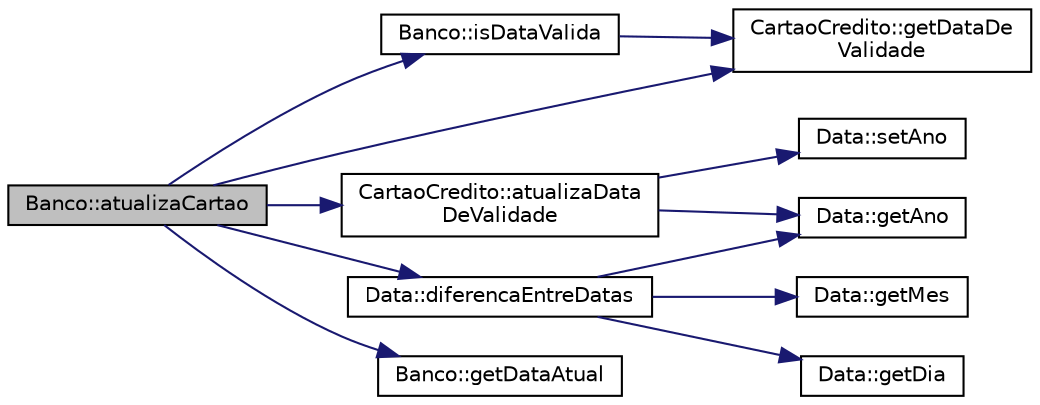 digraph "Banco::atualizaCartao"
{
  edge [fontname="Helvetica",fontsize="10",labelfontname="Helvetica",labelfontsize="10"];
  node [fontname="Helvetica",fontsize="10",shape=record];
  rankdir="LR";
  Node10 [label="Banco::atualizaCartao",height=0.2,width=0.4,color="black", fillcolor="grey75", style="filled", fontcolor="black"];
  Node10 -> Node11 [color="midnightblue",fontsize="10",style="solid",fontname="Helvetica"];
  Node11 [label="Banco::isDataValida",height=0.2,width=0.4,color="black", fillcolor="white", style="filled",URL="$class_banco.html#ac469cc9db5980081701bf9eb27a7e612",tooltip="Verifica se uma data e valida. "];
  Node11 -> Node12 [color="midnightblue",fontsize="10",style="solid",fontname="Helvetica"];
  Node12 [label="CartaoCredito::getDataDe\lValidade",height=0.2,width=0.4,color="black", fillcolor="white", style="filled",URL="$class_cartao_credito.html#ab28b73bbecc20b5c23348e1172230533",tooltip="Devolve a data de validade do cartao. "];
  Node10 -> Node13 [color="midnightblue",fontsize="10",style="solid",fontname="Helvetica"];
  Node13 [label="CartaoCredito::atualizaData\lDeValidade",height=0.2,width=0.4,color="black", fillcolor="white", style="filled",URL="$class_cartao_credito.html#a52daaab859e37d416c00044ef0fb2f27",tooltip="Atualiza a data de validade para a data atual. "];
  Node13 -> Node14 [color="midnightblue",fontsize="10",style="solid",fontname="Helvetica"];
  Node14 [label="Data::setAno",height=0.2,width=0.4,color="black", fillcolor="white", style="filled",URL="$class_data.html#a8d4cfad647b590df436d8260000a2745",tooltip="Altera o dia. "];
  Node13 -> Node15 [color="midnightblue",fontsize="10",style="solid",fontname="Helvetica"];
  Node15 [label="Data::getAno",height=0.2,width=0.4,color="black", fillcolor="white", style="filled",URL="$class_data.html#ae19e0d5af87f94f2809ba52dae69e15b",tooltip="Devolve o ano. "];
  Node10 -> Node12 [color="midnightblue",fontsize="10",style="solid",fontname="Helvetica"];
  Node10 -> Node16 [color="midnightblue",fontsize="10",style="solid",fontname="Helvetica"];
  Node16 [label="Data::diferencaEntreDatas",height=0.2,width=0.4,color="black", fillcolor="white", style="filled",URL="$class_data.html#a495d15dd0d90b595740f6e09fd0a2177",tooltip="Calcula a diferen�a de duas datas, em dias. "];
  Node16 -> Node15 [color="midnightblue",fontsize="10",style="solid",fontname="Helvetica"];
  Node16 -> Node17 [color="midnightblue",fontsize="10",style="solid",fontname="Helvetica"];
  Node17 [label="Data::getMes",height=0.2,width=0.4,color="black", fillcolor="white", style="filled",URL="$class_data.html#ab991d6a069c799930899b39bef9a4662",tooltip="Devolve o mes. "];
  Node16 -> Node18 [color="midnightblue",fontsize="10",style="solid",fontname="Helvetica"];
  Node18 [label="Data::getDia",height=0.2,width=0.4,color="black", fillcolor="white", style="filled",URL="$class_data.html#a459536c9351759b5697ba25456d9bd70",tooltip="Devolve o dia. "];
  Node10 -> Node19 [color="midnightblue",fontsize="10",style="solid",fontname="Helvetica"];
  Node19 [label="Banco::getDataAtual",height=0.2,width=0.4,color="black", fillcolor="white", style="filled",URL="$class_banco.html#a0735f07636c578666068a16f6ecccd91",tooltip="Devolve a data atual. "];
}
